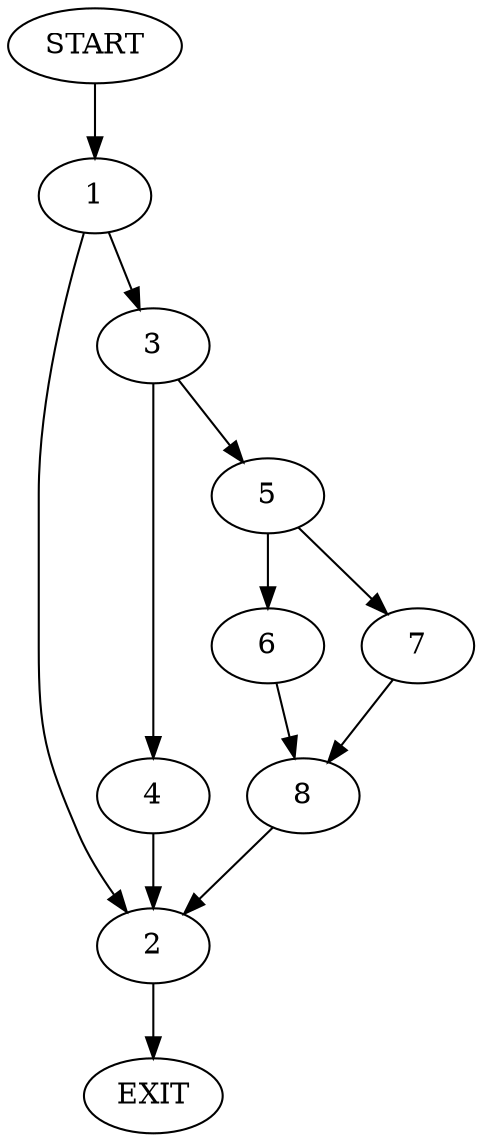 digraph {
0 [label="START"]
9 [label="EXIT"]
0 -> 1
1 -> 2
1 -> 3
2 -> 9
3 -> 4
3 -> 5
4 -> 2
5 -> 6
5 -> 7
7 -> 8
6 -> 8
8 -> 2
}
